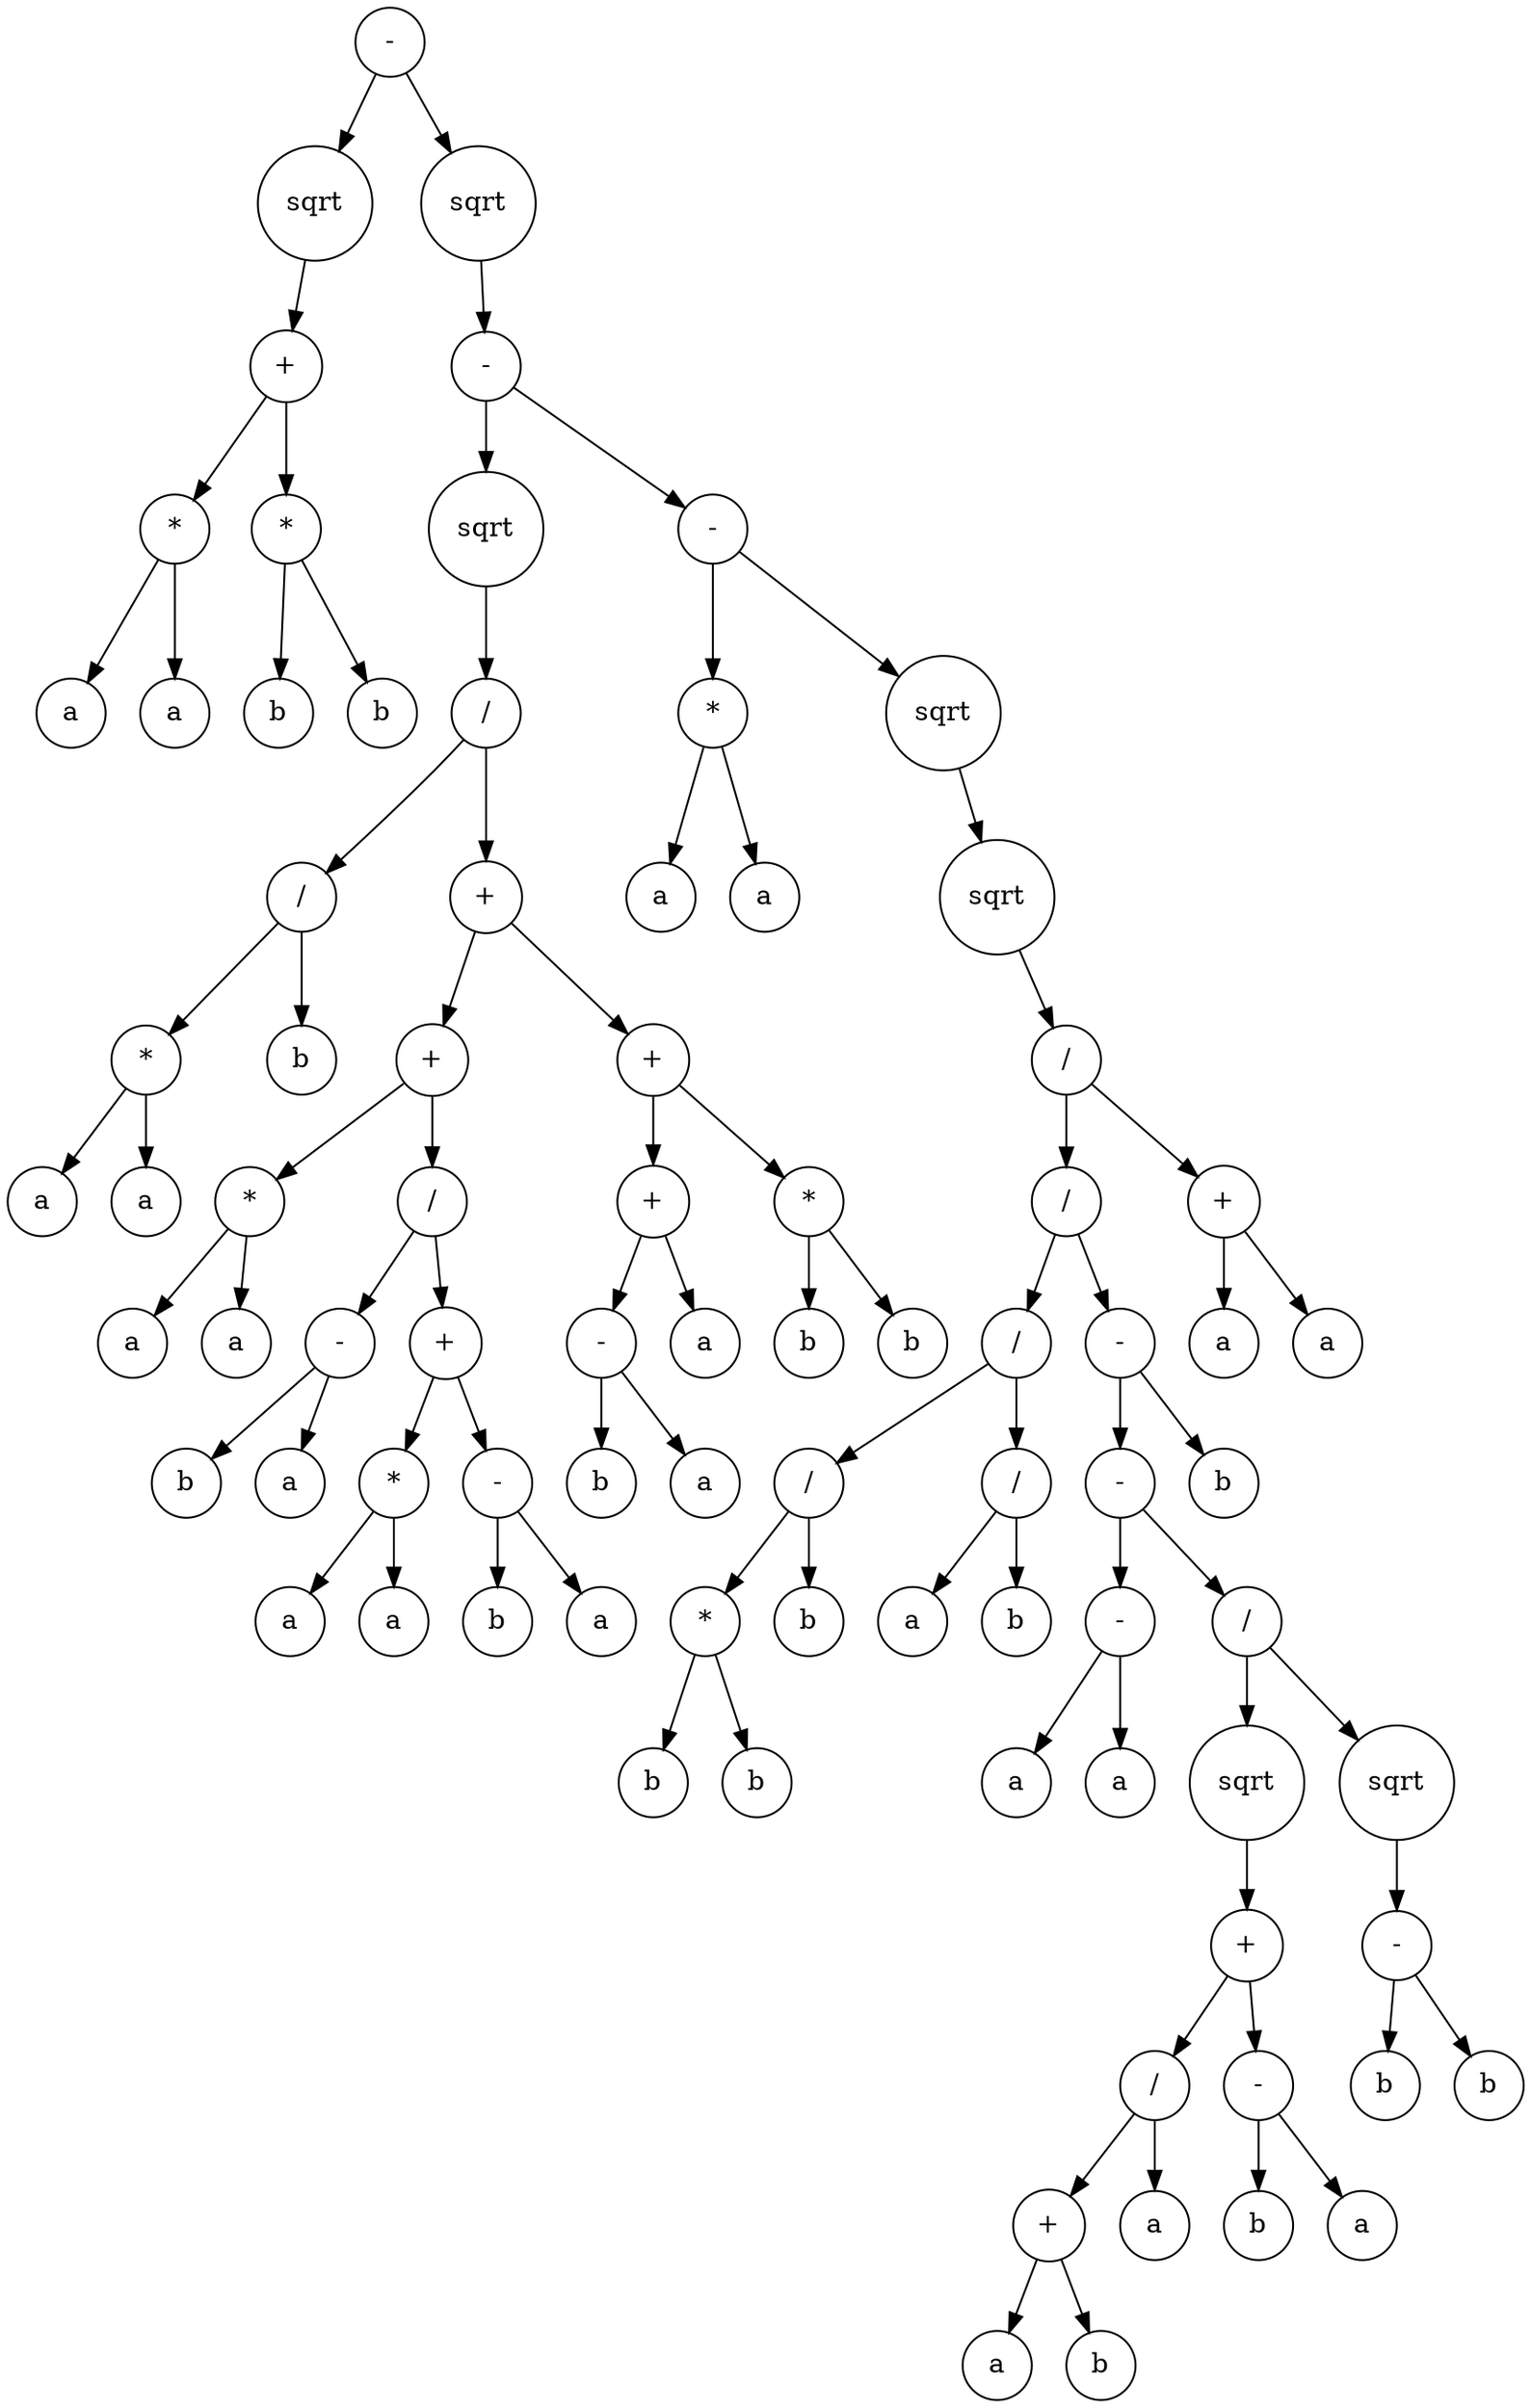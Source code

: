 digraph g {
graph [ordering=out];
node [shape=circle];
n[label = "-"];
n0[label = "sqrt"];
n00[label = "+"];
n000[label = "*"];
n0000[label = "a"];
n000 -> n0000;
n0001[label = "a"];
n000 -> n0001;
n00 -> n000;
n001[label = "*"];
n0010[label = "b"];
n001 -> n0010;
n0011[label = "b"];
n001 -> n0011;
n00 -> n001;
n0 -> n00;
n -> n0;
n1[label = "sqrt"];
n10[label = "-"];
n100[label = "sqrt"];
n1000[label = "/"];
n10000[label = "/"];
n100000[label = "*"];
n1000000[label = "a"];
n100000 -> n1000000;
n1000001[label = "a"];
n100000 -> n1000001;
n10000 -> n100000;
n100001[label = "b"];
n10000 -> n100001;
n1000 -> n10000;
n10001[label = "+"];
n100010[label = "+"];
n1000100[label = "*"];
n10001000[label = "a"];
n1000100 -> n10001000;
n10001001[label = "a"];
n1000100 -> n10001001;
n100010 -> n1000100;
n1000101[label = "/"];
n10001010[label = "-"];
n100010100[label = "b"];
n10001010 -> n100010100;
n100010101[label = "a"];
n10001010 -> n100010101;
n1000101 -> n10001010;
n10001011[label = "+"];
n100010110[label = "*"];
n1000101100[label = "a"];
n100010110 -> n1000101100;
n1000101101[label = "a"];
n100010110 -> n1000101101;
n10001011 -> n100010110;
n100010111[label = "-"];
n1000101110[label = "b"];
n100010111 -> n1000101110;
n1000101111[label = "a"];
n100010111 -> n1000101111;
n10001011 -> n100010111;
n1000101 -> n10001011;
n100010 -> n1000101;
n10001 -> n100010;
n100011[label = "+"];
n1000110[label = "+"];
n10001100[label = "-"];
n100011000[label = "b"];
n10001100 -> n100011000;
n100011001[label = "a"];
n10001100 -> n100011001;
n1000110 -> n10001100;
n10001101[label = "a"];
n1000110 -> n10001101;
n100011 -> n1000110;
n1000111[label = "*"];
n10001110[label = "b"];
n1000111 -> n10001110;
n10001111[label = "b"];
n1000111 -> n10001111;
n100011 -> n1000111;
n10001 -> n100011;
n1000 -> n10001;
n100 -> n1000;
n10 -> n100;
n101[label = "-"];
n1010[label = "*"];
n10100[label = "a"];
n1010 -> n10100;
n10101[label = "a"];
n1010 -> n10101;
n101 -> n1010;
n1011[label = "sqrt"];
n10110[label = "sqrt"];
n101100[label = "/"];
n1011000[label = "/"];
n10110000[label = "/"];
n101100000[label = "/"];
n1011000000[label = "*"];
n10110000000[label = "b"];
n1011000000 -> n10110000000;
n10110000001[label = "b"];
n1011000000 -> n10110000001;
n101100000 -> n1011000000;
n1011000001[label = "b"];
n101100000 -> n1011000001;
n10110000 -> n101100000;
n101100001[label = "/"];
n1011000010[label = "a"];
n101100001 -> n1011000010;
n1011000011[label = "b"];
n101100001 -> n1011000011;
n10110000 -> n101100001;
n1011000 -> n10110000;
n10110001[label = "-"];
n101100010[label = "-"];
n1011000100[label = "-"];
n10110001000[label = "a"];
n1011000100 -> n10110001000;
n10110001001[label = "a"];
n1011000100 -> n10110001001;
n101100010 -> n1011000100;
n1011000101[label = "/"];
n10110001010[label = "sqrt"];
n101100010100[label = "+"];
n1011000101000[label = "/"];
n10110001010000[label = "+"];
n101100010100000[label = "a"];
n10110001010000 -> n101100010100000;
n101100010100001[label = "b"];
n10110001010000 -> n101100010100001;
n1011000101000 -> n10110001010000;
n10110001010001[label = "a"];
n1011000101000 -> n10110001010001;
n101100010100 -> n1011000101000;
n1011000101001[label = "-"];
n10110001010010[label = "b"];
n1011000101001 -> n10110001010010;
n10110001010011[label = "a"];
n1011000101001 -> n10110001010011;
n101100010100 -> n1011000101001;
n10110001010 -> n101100010100;
n1011000101 -> n10110001010;
n10110001011[label = "sqrt"];
n101100010110[label = "-"];
n1011000101100[label = "b"];
n101100010110 -> n1011000101100;
n1011000101101[label = "b"];
n101100010110 -> n1011000101101;
n10110001011 -> n101100010110;
n1011000101 -> n10110001011;
n101100010 -> n1011000101;
n10110001 -> n101100010;
n101100011[label = "b"];
n10110001 -> n101100011;
n1011000 -> n10110001;
n101100 -> n1011000;
n1011001[label = "+"];
n10110010[label = "a"];
n1011001 -> n10110010;
n10110011[label = "a"];
n1011001 -> n10110011;
n101100 -> n1011001;
n10110 -> n101100;
n1011 -> n10110;
n101 -> n1011;
n10 -> n101;
n1 -> n10;
n -> n1;
}
